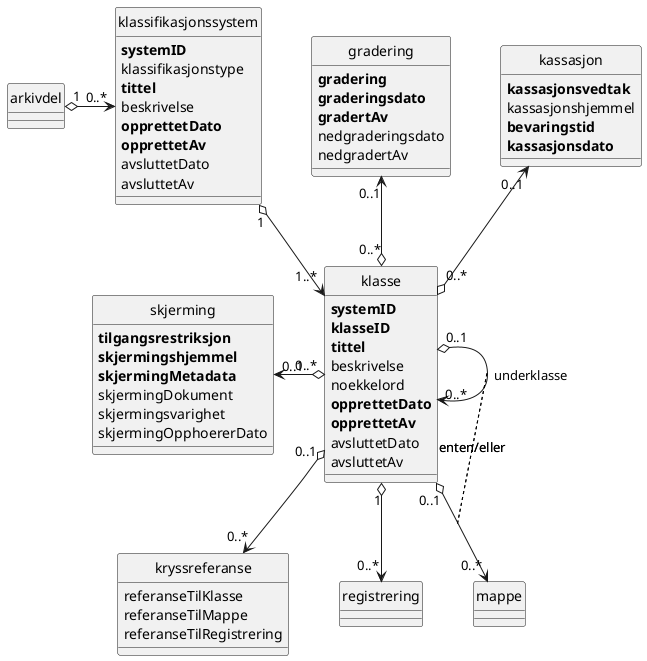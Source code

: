 @startuml
scale max 4096 width
skinparam nodesep 50
hide circle

class gradering {
  <b>gradering</b>
  <b>graderingsdato</b>
  <b>gradertAv</b>
  nedgraderingsdato
  nedgradertAv
}

class kassasjon {
  <b>kassasjonsvedtak</b>
  kassasjonshjemmel
  <b>bevaringstid</b>
  <b>kassasjonsdato</b>
}

class kryssreferanse {
  referanseTilKlasse
  referanseTilMappe
  referanseTilRegistrering
}

class skjerming {
  <b>tilgangsrestriksjon</b>
  <b>skjermingshjemmel</b>
  <b>skjermingMetadata</b>
  skjermingDokument
  skjermingsvarighet
  skjermingOpphoererDato
}

class klassifikasjonssystem {
  <b>systemID</b>
  klassifikasjonstype
  <b>tittel</b>
  beskrivelse
  <b>opprettetDato</b>
  <b>opprettetAv</b>
  avsluttetDato
  avsluttetAv
}

class klasse {
  <b>systemID</b>
  <b>klasseID</b>
  <b>tittel</b>
  beskrivelse
  noekkelord
  <b>opprettetDato</b>
  <b>opprettetAv</b>
  avsluttetDato
  avsluttetAv
}

class arkivdel
class registrering
class klassifikasjonssystem
class mappe

gradering "0..1" <--o "0..*" klasse
kassasjon "0..1" <--o "0..*" klasse
klasse "0..1" o--> "0..*" kryssreferanse
skjerming "0..1" <-o "0..*" klasse
arkivdel "1" o-> "0..*" klassifikasjonssystem
klassifikasjonssystem "1" o--> "1..*" klasse

klasse "0..1" o--> "0..*" klasse : underklasse
klasse "0..1" o--> "0..*" mappe
' FIXME should constraint also cover klasse-registrering?
constraint on links: enten/eller

klasse "1" o--> "0..*" registrering

@enduml
